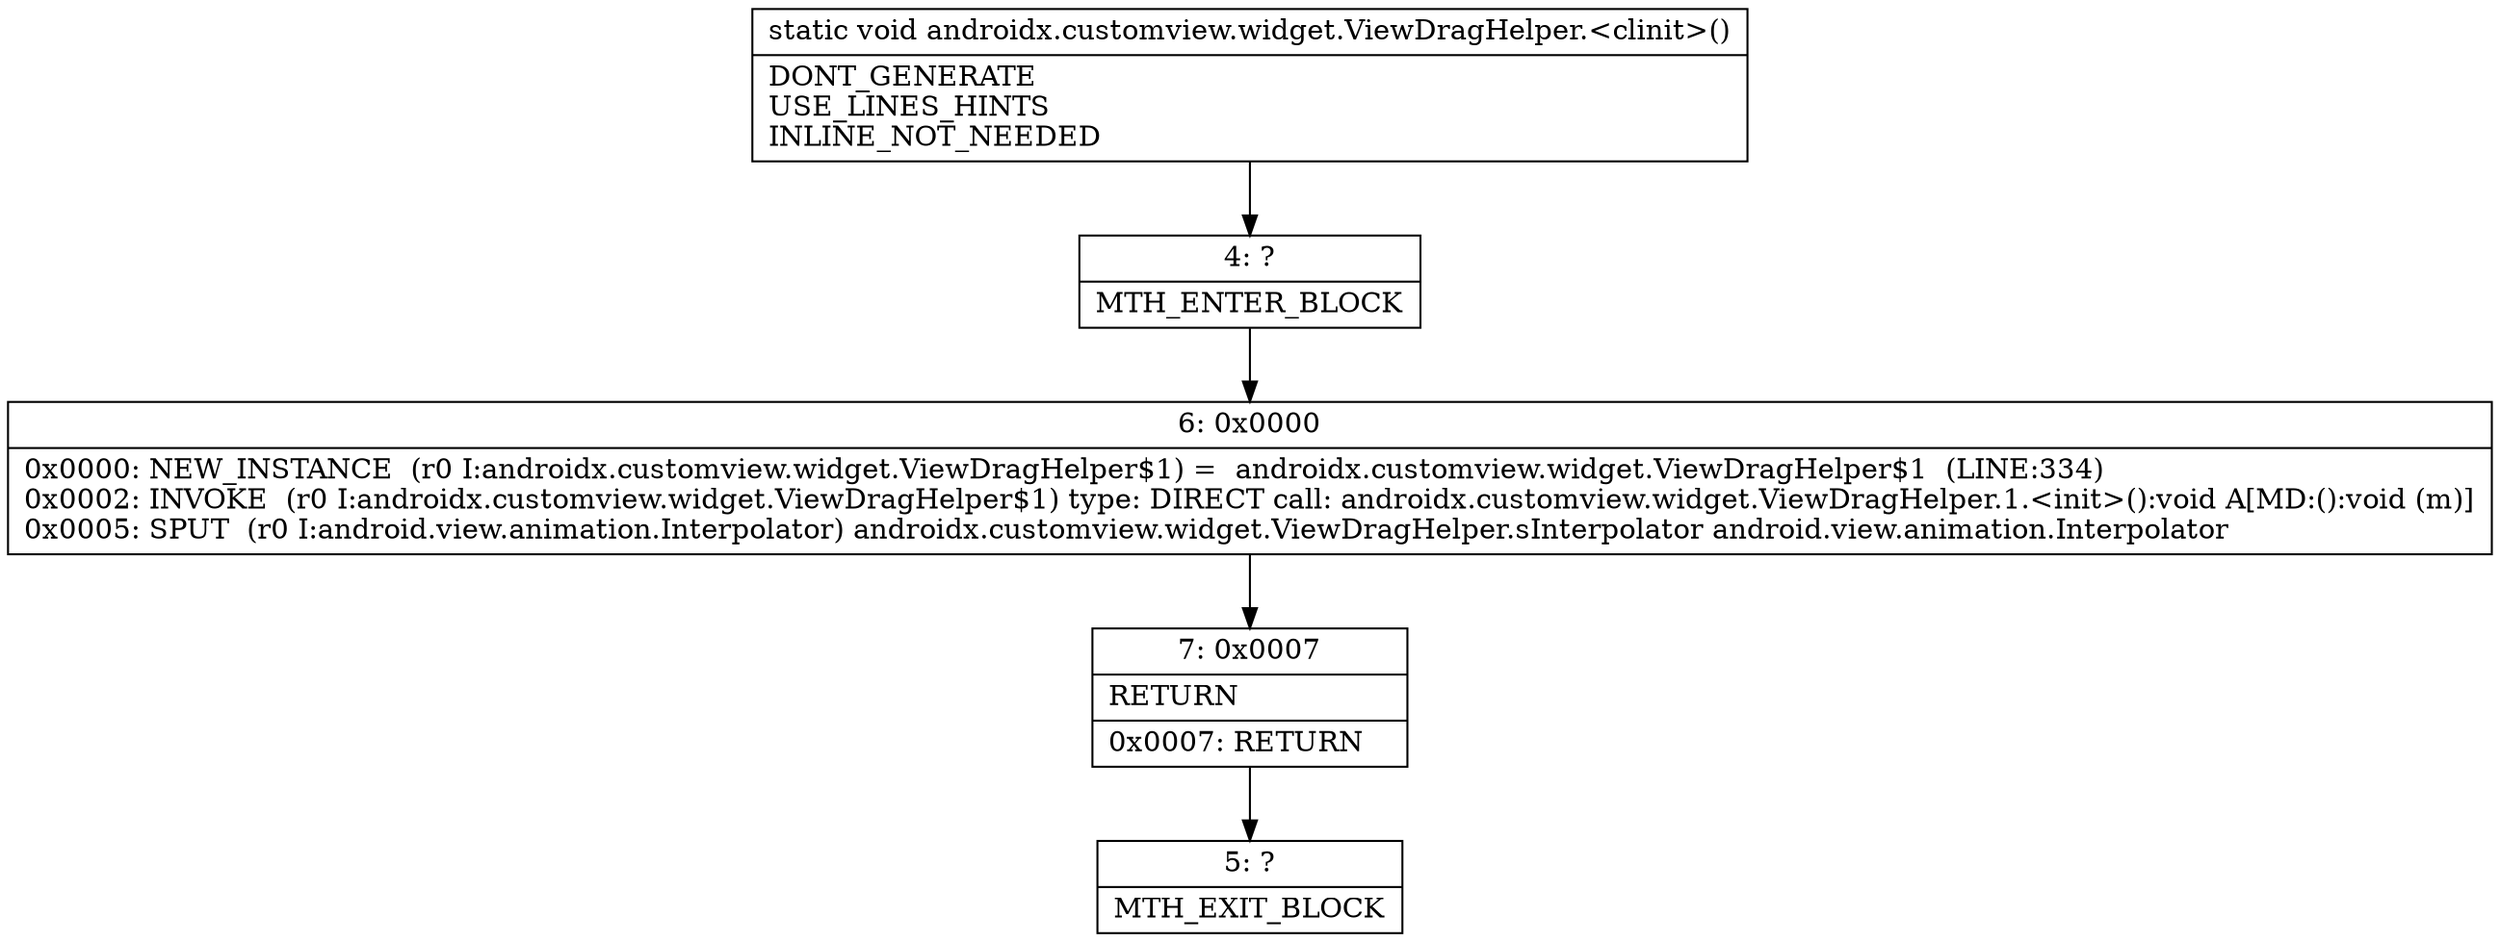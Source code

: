digraph "CFG forandroidx.customview.widget.ViewDragHelper.\<clinit\>()V" {
Node_4 [shape=record,label="{4\:\ ?|MTH_ENTER_BLOCK\l}"];
Node_6 [shape=record,label="{6\:\ 0x0000|0x0000: NEW_INSTANCE  (r0 I:androidx.customview.widget.ViewDragHelper$1) =  androidx.customview.widget.ViewDragHelper$1  (LINE:334)\l0x0002: INVOKE  (r0 I:androidx.customview.widget.ViewDragHelper$1) type: DIRECT call: androidx.customview.widget.ViewDragHelper.1.\<init\>():void A[MD:():void (m)]\l0x0005: SPUT  (r0 I:android.view.animation.Interpolator) androidx.customview.widget.ViewDragHelper.sInterpolator android.view.animation.Interpolator \l}"];
Node_7 [shape=record,label="{7\:\ 0x0007|RETURN\l|0x0007: RETURN   \l}"];
Node_5 [shape=record,label="{5\:\ ?|MTH_EXIT_BLOCK\l}"];
MethodNode[shape=record,label="{static void androidx.customview.widget.ViewDragHelper.\<clinit\>()  | DONT_GENERATE\lUSE_LINES_HINTS\lINLINE_NOT_NEEDED\l}"];
MethodNode -> Node_4;Node_4 -> Node_6;
Node_6 -> Node_7;
Node_7 -> Node_5;
}

